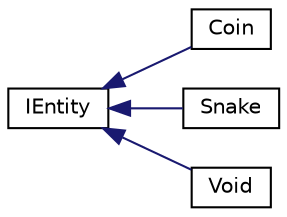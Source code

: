 digraph "Graphical Class Hierarchy"
{
  edge [fontname="Helvetica",fontsize="10",labelfontname="Helvetica",labelfontsize="10"];
  node [fontname="Helvetica",fontsize="10",shape=record];
  rankdir="LR";
  Node0 [label="IEntity",height=0.2,width=0.4,color="black", fillcolor="white", style="filled",URL="$class_i_entity.html"];
  Node0 -> Node1 [dir="back",color="midnightblue",fontsize="10",style="solid",fontname="Helvetica"];
  Node1 [label="Coin",height=0.2,width=0.4,color="black", fillcolor="white", style="filled",URL="$class_coin.html"];
  Node0 -> Node2 [dir="back",color="midnightblue",fontsize="10",style="solid",fontname="Helvetica"];
  Node2 [label="Snake",height=0.2,width=0.4,color="black", fillcolor="white", style="filled",URL="$class_snake.html"];
  Node0 -> Node3 [dir="back",color="midnightblue",fontsize="10",style="solid",fontname="Helvetica"];
  Node3 [label="Void",height=0.2,width=0.4,color="black", fillcolor="white", style="filled",URL="$class_void.html"];
}
